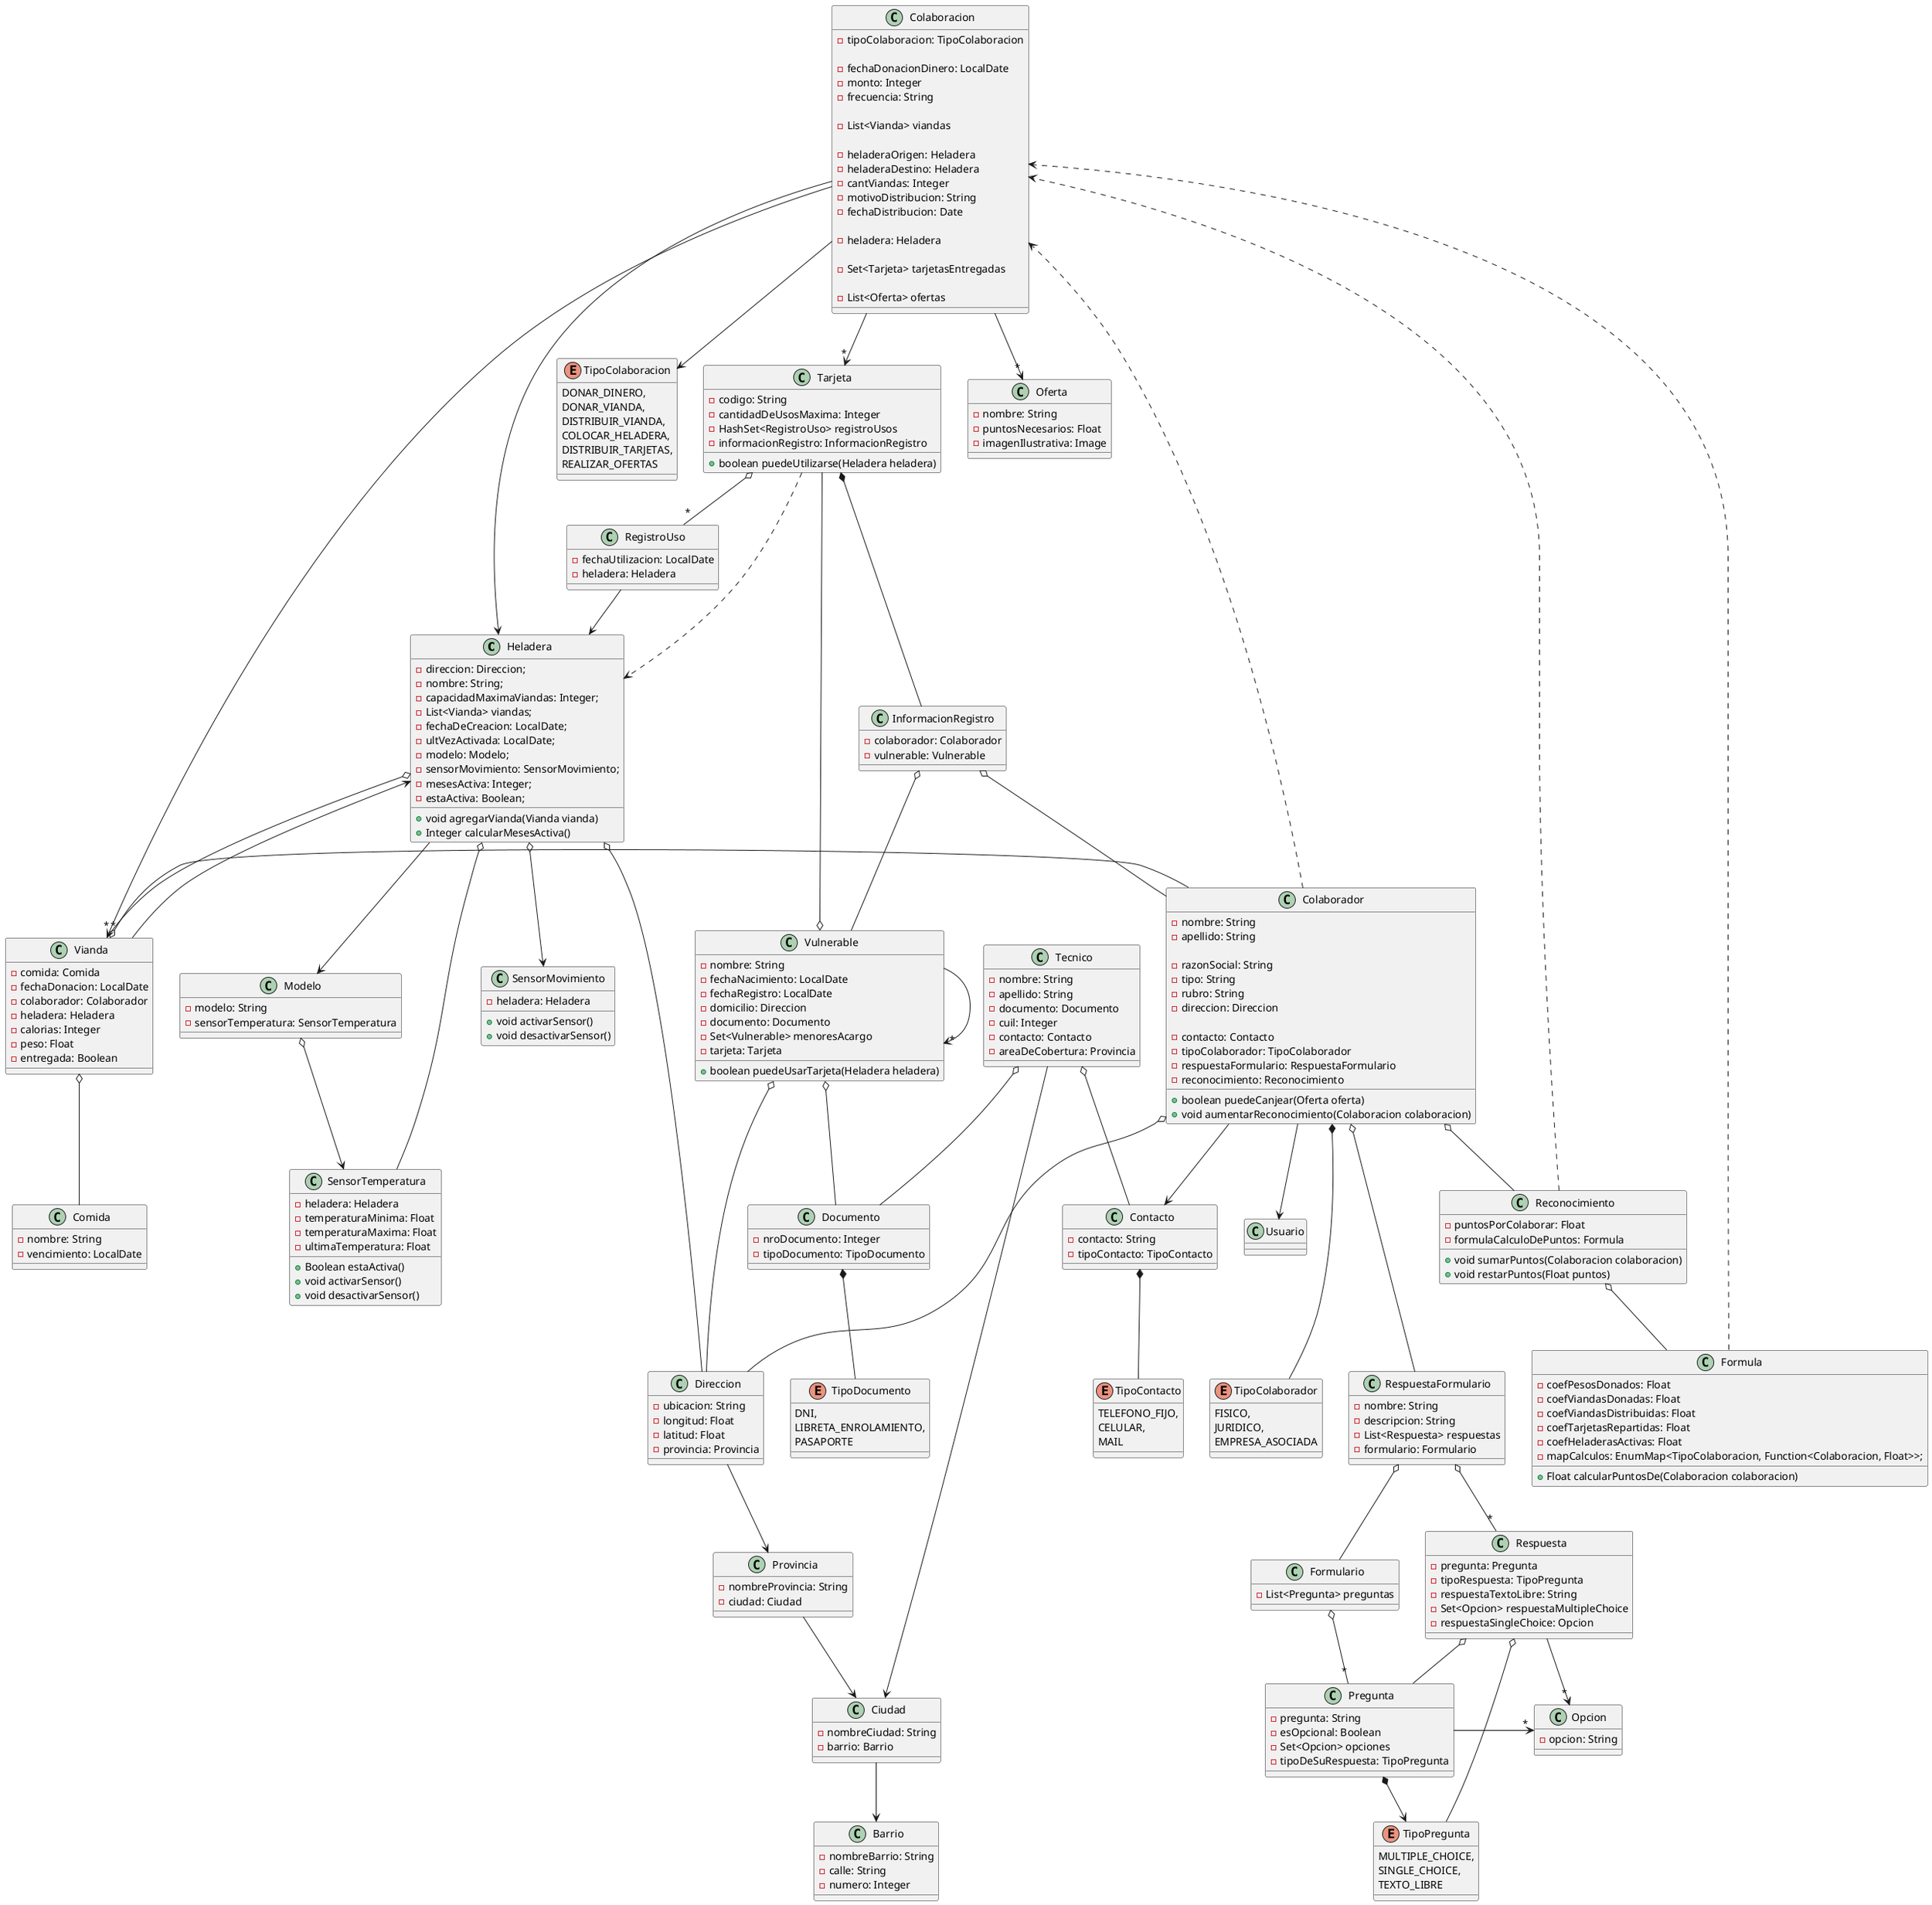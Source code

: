 @startuml
'========================================== Clases de la entrega 1 ============================================='

class Heladera {
    -direccion: Direccion;
    -nombre: String;
    -capacidadMaximaViandas: Integer;
    -List<Vianda> viandas;
    -fechaDeCreacion: LocalDate;
    -ultVezActivada: LocalDate;
    -modelo: Modelo;
    -sensorMovimiento: SensorMovimiento;
    -mesesActiva: Integer;
    -estaActiva: Boolean;

    +void agregarVianda(Vianda vianda)
    +Integer calcularMesesActiva()
}

class Direccion {
    -ubicacion: String
    -longitud: Float
    -latitud: Float
    -provincia: Provincia
}

class Provincia {
    -nombreProvincia: String
    -ciudad: Ciudad
}

class Ciudad {
    -nombreCiudad: String
    -barrio: Barrio
}

class Barrio {
    -nombreBarrio: String
    -calle: String
    -numero: Integer
}

class Vianda {
    -comida: Comida
    -fechaDonacion: LocalDate
    -colaborador: Colaborador
    -heladera: Heladera
    -calorias: Integer
    -peso: Float
    -entregada: Boolean
}

class Comida {
    -nombre: String
    -vencimiento: LocalDate
}

class Vulnerable {
    -nombre: String
    -fechaNacimiento: LocalDate
    -fechaRegistro: LocalDate
    -domicilio: Direccion
    -documento: Documento
    -Set<Vulnerable> menoresAcargo
    -tarjeta: Tarjeta

    +boolean puedeUsarTarjeta(Heladera heladera)
}

class Colaborador{
    'De Persona Fisica'
    -nombre: String
    -apellido: String

    'De Persona Juridica'
    -razonSocial: String
    -tipo: String
    -rubro: String
    -direccion: Direccion

    -contacto: Contacto
    -tipoColaborador: TipoColaborador
    -respuestaFormulario: RespuestaFormulario
    -reconocimiento: Reconocimiento

    +boolean puedeCanjear(Oferta oferta)
    +void aumentarReconocimiento(Colaboracion colaboracion)
}

enum TipoColaborador {
    FISICO,
    JURIDICO,
    EMPRESA_ASOCIADA
}

class Formulario {
    -List<Pregunta> preguntas
}

class RespuestaFormulario {
    -nombre: String
    -descripcion: String
    -List<Respuesta> respuestas
    -formulario: Formulario
}

class Pregunta {
    -pregunta: String
    -esOpcional: Boolean
    -Set<Opcion> opciones
    -tipoDeSuRespuesta: TipoPregunta
}

class Respuesta {
    -pregunta: Pregunta
    -tipoRespuesta: TipoPregunta
    -respuestaTextoLibre: String
    -Set<Opcion> respuestaMultipleChoice
    -respuestaSingleChoice: Opcion
}

class Opcion {
    -opcion: String
}

enum TipoPregunta {
    MULTIPLE_CHOICE,
    SINGLE_CHOICE,
    TEXTO_LIBRE
}

class Colaboracion {
    -tipoColaboracion: TipoColaboracion

    'DONAR_DINERO'
    -fechaDonacionDinero: LocalDate
    -monto: Integer
    -frecuencia: String

    'DONAR_VIANDA'
    -List<Vianda> viandas

    'DISTRIBUIR_VIANDA'
    -heladeraOrigen: Heladera
    -heladeraDestino: Heladera
    -cantViandas: Integer
    -motivoDistribucion: String
    -fechaDistribucion: Date

    'COLOCAR_HELADERA'
    -heladera: Heladera

    'DISTRIBUIR_TARJETAS'
    -Set<Tarjeta> tarjetasEntregadas

    'REALIZAR_OFERTAS'
    -List<Oferta> ofertas

}

enum TipoColaboracion {
    DONAR_DINERO,
    DONAR_VIANDA,
    DISTRIBUIR_VIANDA,
    COLOCAR_HELADERA,
    DISTRIBUIR_TARJETAS,
    REALIZAR_OFERTAS
}

'========================================== Clases de la entrega 2 ============================================='

class Modelo{
    -modelo: String
    -sensorTemperatura: SensorTemperatura
}

class SensorTemperatura {
    -heladera: Heladera
    -temperaturaMinima: Float
    -temperaturaMaxima: Float
    -ultimaTemperatura: Float

    +Boolean estaActiva()
    +void activarSensor()
    +void desactivarSensor()
}

class SensorMovimiento {
    -heladera: Heladera

    +void activarSensor()
    +void desactivarSensor()
}

class Reconocimiento {
    -puntosPorColaborar: Float
    -formulaCalculoDePuntos: Formula

    +void sumarPuntos(Colaboracion colaboracion)
    +void restarPuntos(Float puntos)
}

class Formula {
    -coefPesosDonados: Float
    -coefViandasDonadas: Float
    -coefViandasDistribuidas: Float
    -coefTarjetasRepartidas: Float
    -coefHeladerasActivas: Float
    -mapCalculos: EnumMap<TipoColaboracion, Function<Colaboracion, Float>>;

    +Float calcularPuntosDe(Colaboracion colaboracion)
}

class Tarjeta {
    -codigo: String
    -cantidadDeUsosMaxima: Integer
    -HashSet<RegistroUso> registroUsos
    -informacionRegistro: InformacionRegistro

    +boolean puedeUtilizarse(Heladera heladera)
}

class RegistroUso {
    -fechaUtilizacion: LocalDate
    -heladera: Heladera
}

class InformacionRegistro {
    -colaborador: Colaborador
    -vulnerable: Vulnerable
}

class Tecnico {
    -nombre: String
    -apellido: String
    -documento: Documento
    -cuil: Integer
    -contacto: Contacto
    -areaDeCobertura: Provincia
}

enum TipoDocumento {
    DNI,
    LIBRETA_ENROLAMIENTO,
    PASAPORTE
}

class Oferta {
    -nombre: String
    -puntosNecesarios: Float
    -imagenIlustrativa: Image
}

class Documento {
    -nroDocumento: Integer
    -tipoDocumento: TipoDocumento
}

class Contacto {
    -contacto: String
    -tipoContacto: TipoContacto
}

enum TipoContacto {
    TELEFONO_FIJO,
    CELULAR,
    MAIL
}
'================================================== Relaciones ================================================'

Heladera o--"*" Vianda
Vianda --> Heladera
Colaboracion --> TipoColaboracion
Colaboracion --->"*" Vianda
Colaboracion -> Heladera
Vulnerable ->"*" Vulnerable
Heladera o-- Direccion
Colaborador o--- Direccion
Vianda o-- Comida
Vianda o- Colaborador
Formulario o--"*" Pregunta
RespuestaFormulario o--"*" Respuesta
RespuestaFormulario o-- Formulario
Colaborador o--- RespuestaFormulario
Respuesta -->"*" Opcion
Respuesta o-- Pregunta
Pregunta ->"*" Opcion
Pregunta *--> TipoPregunta
Respuesta o-- TipoPregunta
Direccion --> Provincia
Provincia --> Ciudad
Ciudad --> Barrio
Vulnerable o-- Direccion
Vulnerable o-- Documento
Tecnico o-- Documento
Vulnerable o-- Tarjeta
Tarjeta o--"*" RegistroUso
Tarjeta *-- InformacionRegistro
InformacionRegistro o-- Colaborador
InformacionRegistro o-- Vulnerable
Reconocimiento o-- Formula
Formula ..> Colaboracion
Heladera --> Modelo
Colaborador *--- TipoColaborador
Heladera o--> SensorMovimiento
Colaboracion -->"*" Tarjeta
Modelo o--> SensorTemperatura
Tarjeta ..> Heladera
Heladera o-- SensorTemperatura
Tecnico o-- Contacto
Contacto *-- TipoContacto
Documento *-- TipoDocumento
Tecnico --> Ciudad
RegistroUso --> Heladera
Colaborador o-- Reconocimiento
Reconocimiento ..> Colaboracion
Colaborador ..> Colaboracion
Colaborador --> Contacto
Colaboracion -->"*" Oferta
Colaborador --> Usuario

@enduml